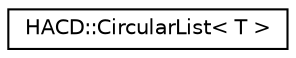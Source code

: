 digraph "Graphical Class Hierarchy"
{
  edge [fontname="Helvetica",fontsize="10",labelfontname="Helvetica",labelfontsize="10"];
  node [fontname="Helvetica",fontsize="10",shape=record];
  rankdir="LR";
  Node1 [label="HACD::CircularList\< T \>",height=0.2,width=0.4,color="black", fillcolor="white", style="filled",URL="$class_h_a_c_d_1_1_circular_list.html",tooltip="CircularList class. "];
}
